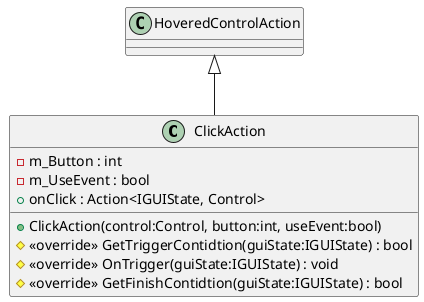 @startuml
class ClickAction {
    - m_Button : int
    - m_UseEvent : bool
    + onClick : Action<IGUIState, Control>
    + ClickAction(control:Control, button:int, useEvent:bool)
    # <<override>> GetTriggerContidtion(guiState:IGUIState) : bool
    # <<override>> OnTrigger(guiState:IGUIState) : void
    # <<override>> GetFinishContidtion(guiState:IGUIState) : bool
}
HoveredControlAction <|-- ClickAction
@enduml

